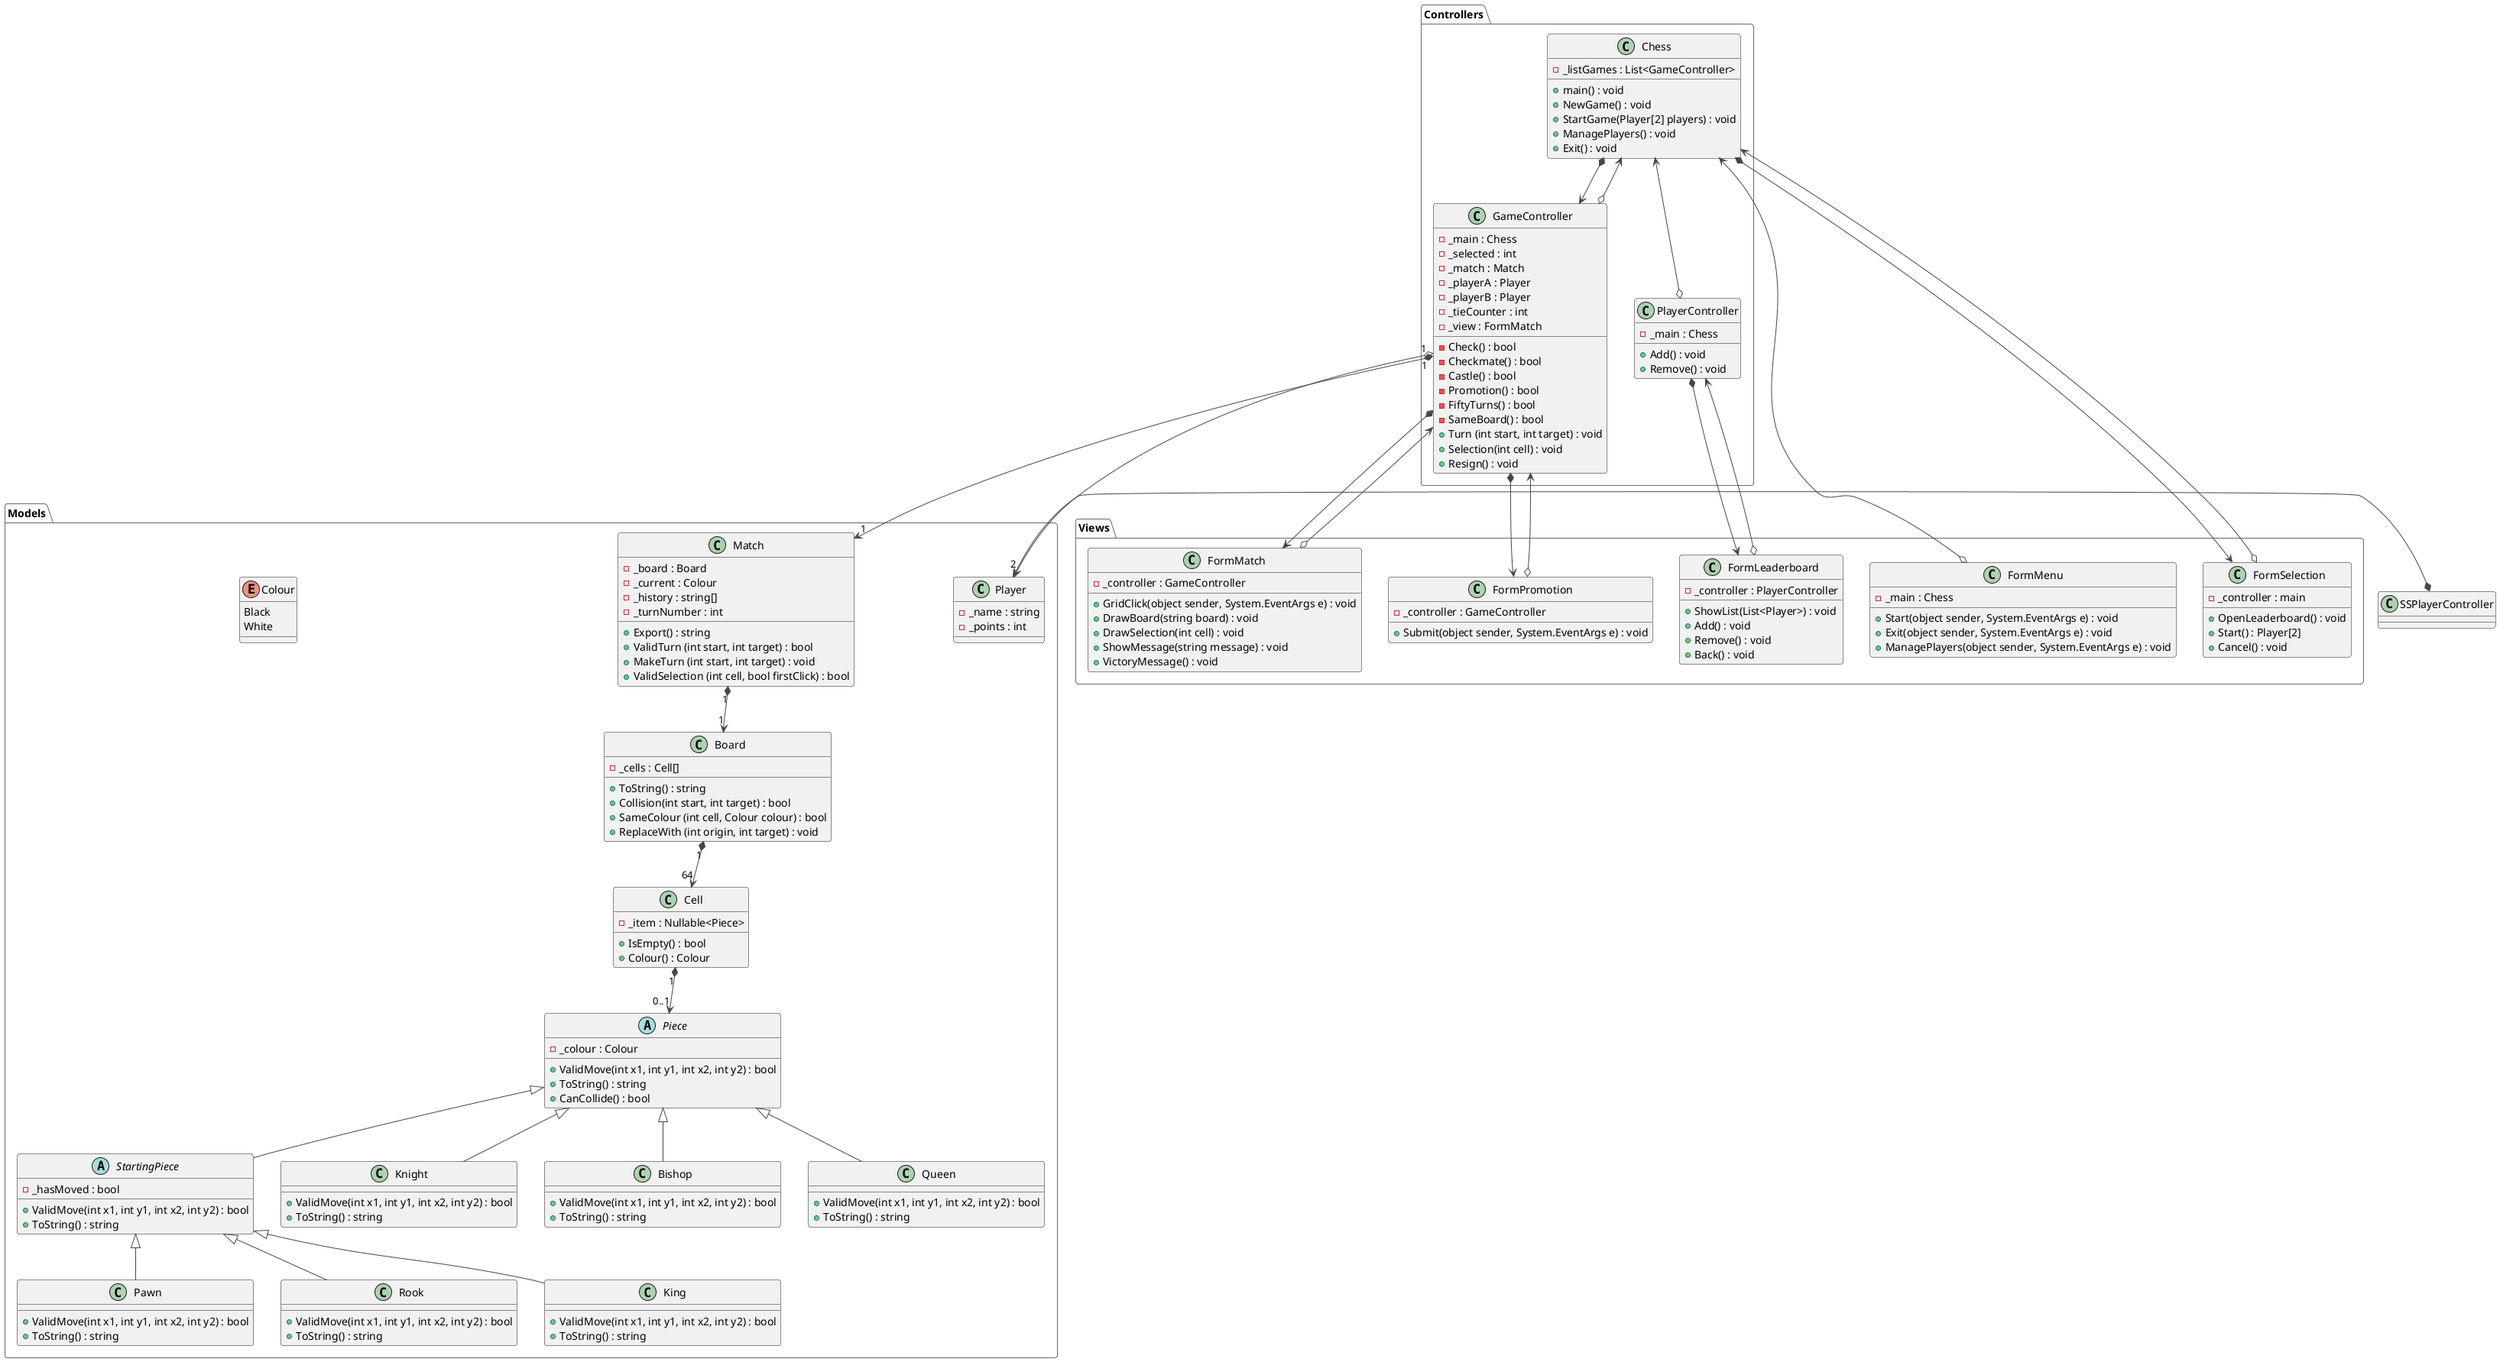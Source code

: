 @startuml Class
!theme vibrant

'https://plantuml.com/class-diagram
package Models {
    abstract class Piece {
        - _colour : Colour
        + ValidMove(int x1, int y1, int x2, int y2) : bool
        + ToString() : string
        + CanCollide() : bool
    }
    
    abstract class StartingPiece extends Piece {
        - _hasMoved : bool
        + ValidMove(int x1, int y1, int x2, int y2) : bool
        + ToString() : string
    }

    class Pawn extends StartingPiece {
        + ValidMove(int x1, int y1, int x2, int y2) : bool
        + ToString() : string
    }

    class Rook extends StartingPiece {
        + ValidMove(int x1, int y1, int x2, int y2) : bool
        + ToString() : string
    }

    class Knight extends Piece {
        + ValidMove(int x1, int y1, int x2, int y2) : bool
        + ToString() : string
    }

    class Bishop extends Piece {
        + ValidMove(int x1, int y1, int x2, int y2) : bool
        + ToString() : string
    }

    class Queen extends Piece {
        + ValidMove(int x1, int y1, int x2, int y2) : bool
        + ToString() : string
    }

    class King extends StartingPiece {
        + ValidMove(int x1, int y1, int x2, int y2) : bool
        + ToString() : string
    }
    
    class Match {
        - _board : Board
        - _current : Colour
        - _history : string[]
        - _turnNumber : int
        + Export() : string
        + ValidTurn (int start, int target) : bool
        + MakeTurn (int start, int target) : void 
        + ValidSelection (int cell, bool firstClick) : bool
    }
    class Board {
        - _cells : Cell[]
        + ToString() : string
        + Collision(int start, int target) : bool
        + SameColour (int cell, Colour colour) : bool
        + ReplaceWith (int origin, int target) : void
    }
    class Cell {
        - _item : Nullable<Piece>
        + IsEmpty() : bool
        + Colour() : Colour
    }
    
    class Player {
        - _name : string
        - _points : int
    }
    enum Colour {
        Black
        White
    }

    Match "1" *--> "1" Board
    Board "1" *--> "64" Cell
    Cell "1" *--> "0..1" Piece
}

package Controllers {
    class Chess {
        - _listGames : List<GameController>
        + main() : void 
        + NewGame() : void
        + StartGame(Player[2] players) : void
        + ManagePlayers() : void
        + Exit() : void
    }

    class GameController  {
        - _main : Chess
        - _selected : int
        - _match : Match
        - _playerA : Player
        - _playerB : Player
        - _tieCounter : int
        - _view : FormMatch
        - Check() : bool
        - Checkmate() : bool
        - Castle() : bool
        - Promotion() : bool 
        - FiftyTurns() : bool
        - SameBoard() : bool
        + Turn (int start, int target) : void
        + Selection(int cell) : void
        + Resign() : void
    }

    class PlayerController {
        - _main : Chess
        + Add() : void
        + Remove() : void
    }

    Chess *--> GameController
    GameController o--> Chess
    PlayerController o-up-> Chess
}

package Views {
    class FormMenu {
        - _main : Chess
        + Start(object sender, System.EventArgs e) : void
        + Exit(object sender, System.EventArgs e) : void
        + ManagePlayers(object sender, System.EventArgs e) : void
    }
    class FormMatch {
        - _controller : GameController
        + GridClick(object sender, System.EventArgs e) : void
        + DrawBoard(string board) : void
        + DrawSelection(int cell) : void
        + ShowMessage(string message) : void
        + VictoryMessage() : void
    }
    
    class FormLeaderboard {
        - _controller : PlayerController
        + ShowList(List<Player>) : void
        + Add() : void
        + Remove() : void 
        + Back() : void
    }
    class FormPromotion {
        - _controller : GameController
        + Submit(object sender, System.EventArgs e) : void
    }
    class FormSelection {
        - _controller : main
        + OpenLeaderboard() : void
        + Start() : Player[2]
        + Cancel() : void
    }
    
}

GameController "1" *--> "1" Match
GameController "1" o--> "2" Player
SSPlayerController *-left-> Player
Chess *-down-> FormSelection
GameController *-down-> FormMatch
PlayerController *-down-> FormLeaderboard
GameController *-down-> FormPromotion
FormMatch o-up-> GameController
FormLeaderboard o-up-> PlayerController
FormPromotion o-up-> GameController
FormMenu o-up-> Chess
FormSelection o-up-> Chess

@enduml